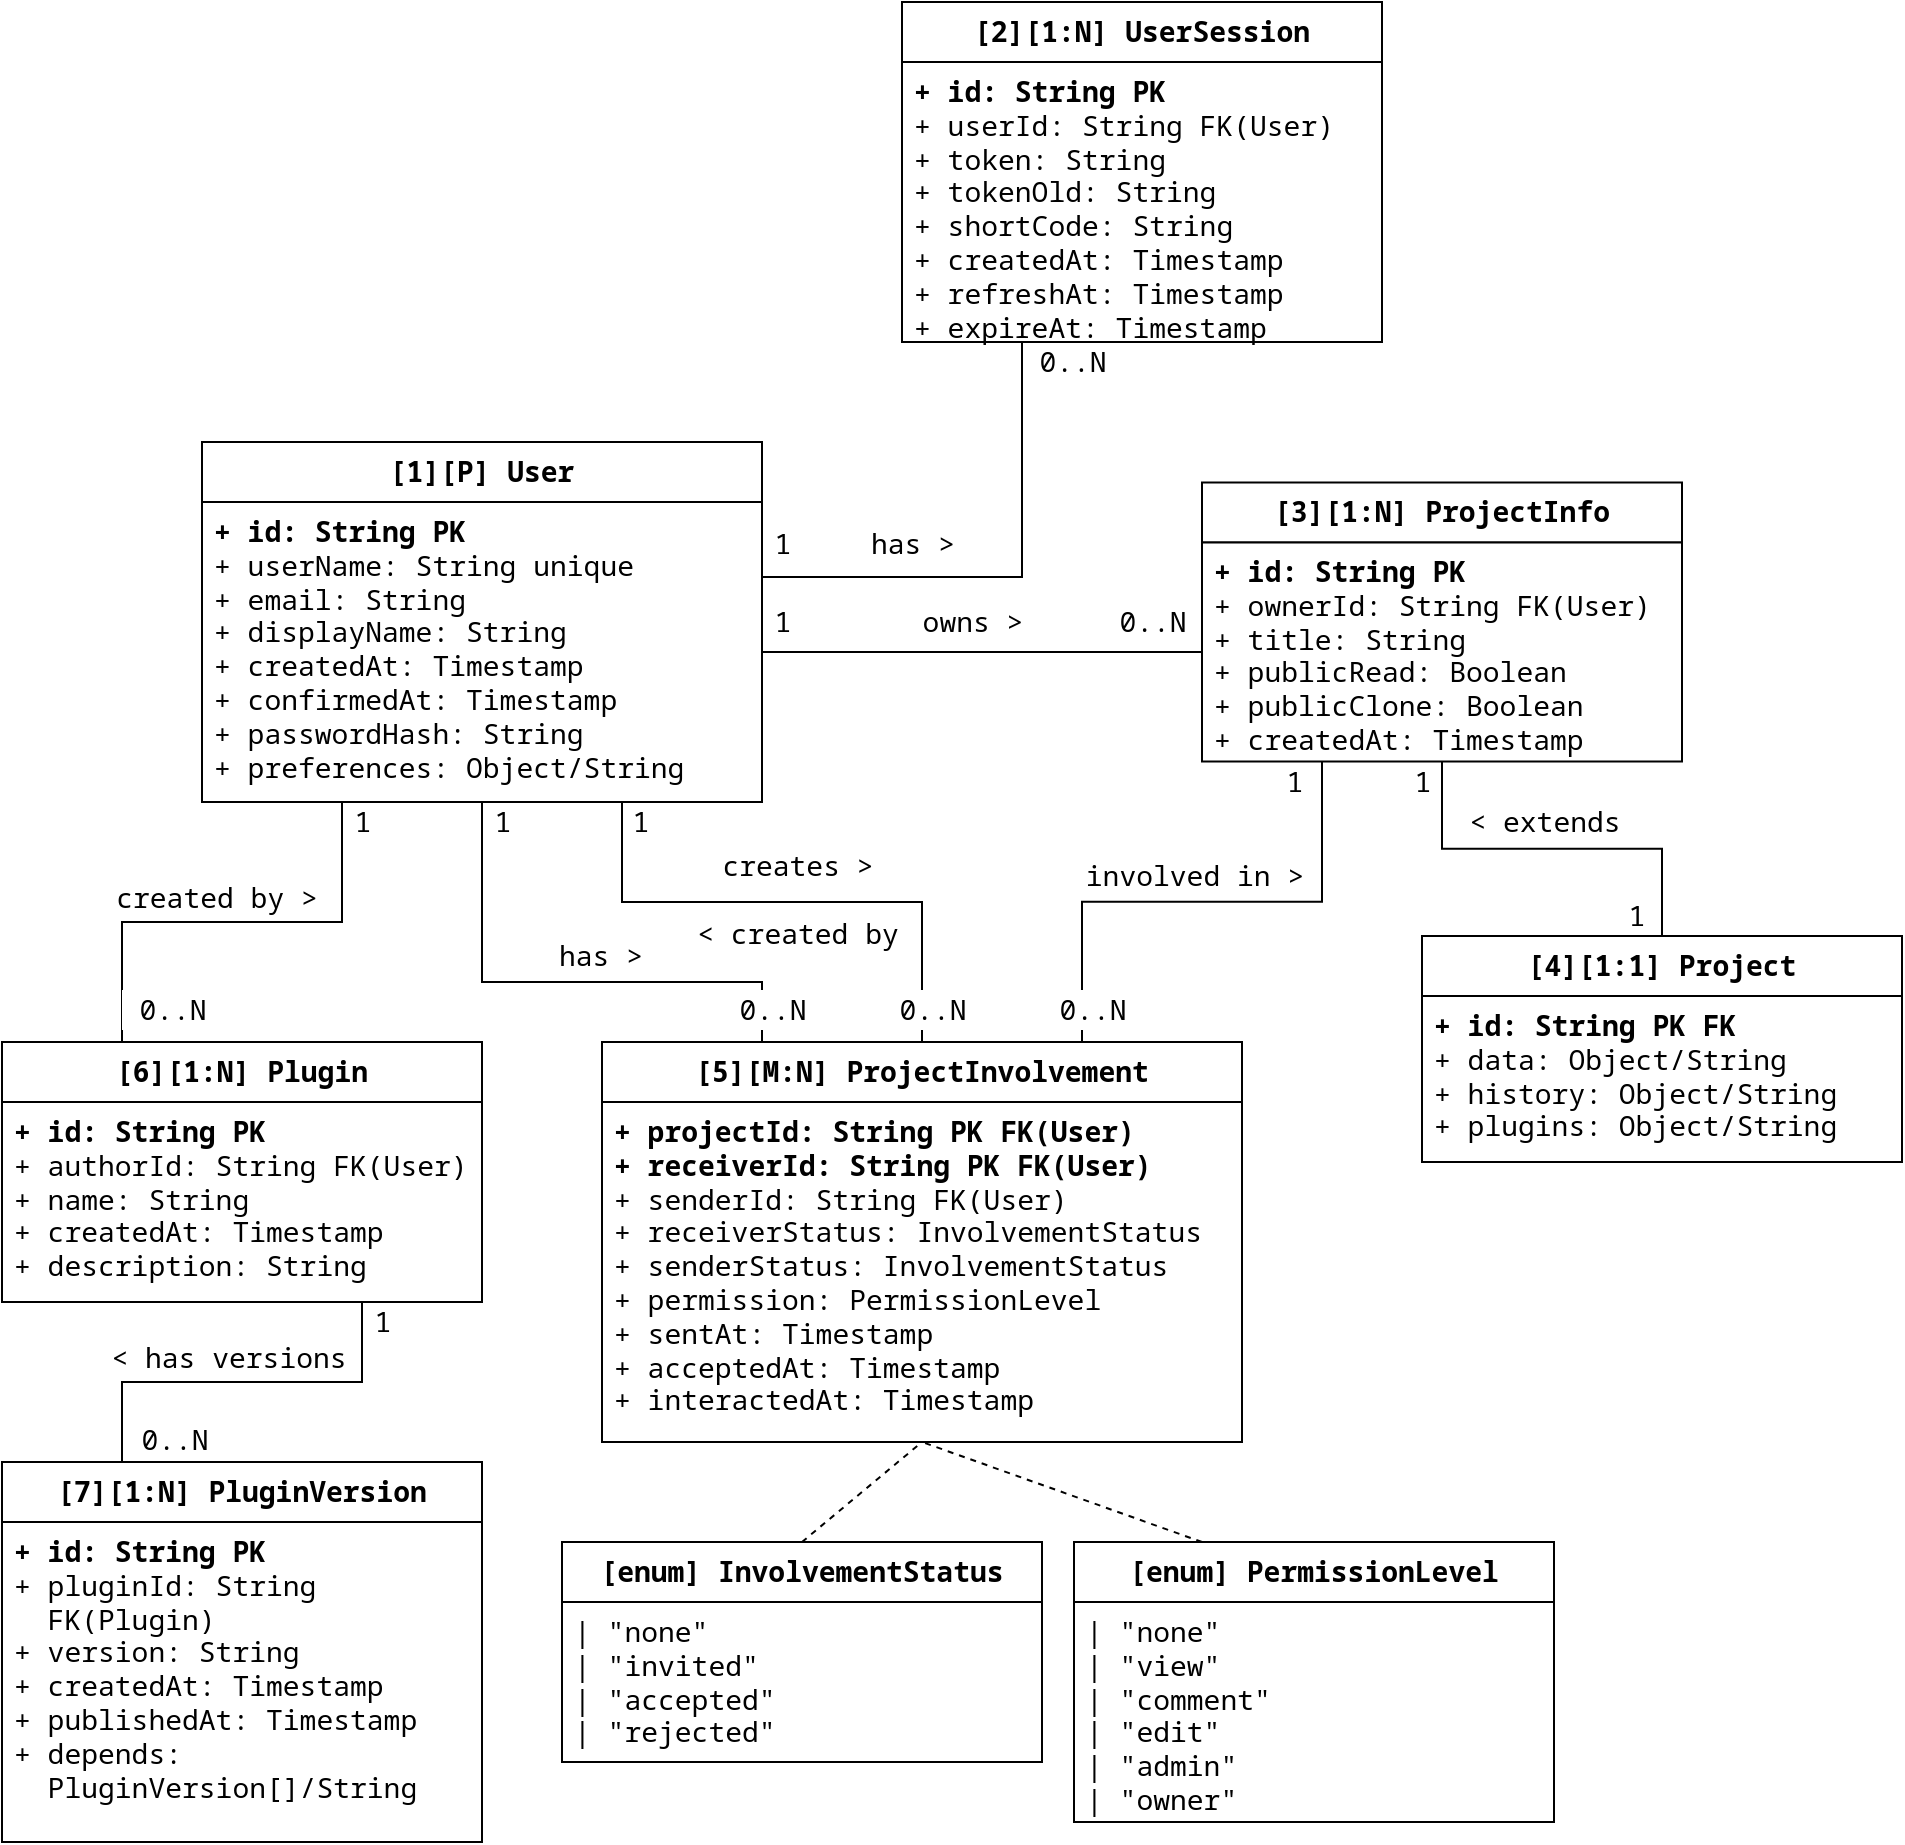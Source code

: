 <mxfile version="15.8.7" type="device" pages="2"><diagram id="aazWs-q3-QFjjEvFVBTk" name="Relational"><mxGraphModel dx="1372" dy="878" grid="1" gridSize="10" guides="1" tooltips="1" connect="1" arrows="1" fold="1" page="1" pageScale="1" pageWidth="827" pageHeight="1169" math="0" shadow="0"><root><mxCell id="0"/><mxCell id="1" parent="0"/><mxCell id="uzhZddh4J-rLnE0FCBhJ-1" value="[1][P] User" style="rounded=0;whiteSpace=wrap;html=1;fontFamily=Noto Sans Mono;fontSize=14;fontStyle=1" parent="1" vertex="1"><mxGeometry x="100" y="230" width="280" height="30" as="geometry"/></mxCell><mxCell id="uzhZddh4J-rLnE0FCBhJ-2" value="[3][1:N] ProjectInfo" style="rounded=0;whiteSpace=wrap;html=1;fontFamily=Noto Sans Mono;fontSize=14;fontStyle=1" parent="1" vertex="1"><mxGeometry x="600" y="250.25" width="240" height="30" as="geometry"/></mxCell><mxCell id="uzhZddh4J-rLnE0FCBhJ-3" style="edgeStyle=orthogonalEdgeStyle;rounded=0;orthogonalLoop=1;jettySize=auto;html=1;exitX=1;exitY=0.5;exitDx=0;exitDy=0;entryX=0;entryY=0.5;entryDx=0;entryDy=0;fontFamily=Noto Sans Mono;fontSize=14;endArrow=none;endFill=0;" parent="1" source="uzhZddh4J-rLnE0FCBhJ-4" target="uzhZddh4J-rLnE0FCBhJ-5" edge="1"><mxGeometry relative="1" as="geometry"/></mxCell><mxCell id="mS9MZoi_r8_iDYO3YV_b-3" style="edgeStyle=orthogonalEdgeStyle;rounded=0;orthogonalLoop=1;jettySize=auto;html=1;exitX=1;exitY=0.25;exitDx=0;exitDy=0;endArrow=none;endFill=0;entryX=0.25;entryY=1;entryDx=0;entryDy=0;" parent="1" source="uzhZddh4J-rLnE0FCBhJ-4" target="mS9MZoi_r8_iDYO3YV_b-2" edge="1"><mxGeometry relative="1" as="geometry"><mxPoint x="490" y="200" as="targetPoint"/></mxGeometry></mxCell><mxCell id="uzhZddh4J-rLnE0FCBhJ-4" value="&lt;div&gt;&lt;b&gt;+ id: String PK&lt;/b&gt;&lt;/div&gt;&lt;div&gt;+ userName: String unique&amp;nbsp;&lt;/div&gt;&lt;div&gt;+ email: String&lt;/div&gt;&lt;div&gt;+ displayName: String&lt;/div&gt;&lt;div&gt;+ createdAt: Timestamp&lt;/div&gt;&lt;div&gt;+ confirmedAt: Timestamp&lt;/div&gt;&lt;div&gt;+ passwordHash: String&lt;/div&gt;&lt;div&gt;+ preferences: Object/String&lt;/div&gt;" style="rounded=0;whiteSpace=wrap;html=1;fontFamily=Noto Sans Mono;fontSize=14;align=left;verticalAlign=top;spacingLeft=4;" parent="1" vertex="1"><mxGeometry x="100" y="260" width="280" height="150" as="geometry"/></mxCell><mxCell id="uzhZddh4J-rLnE0FCBhJ-5" value="&lt;div&gt;&lt;b&gt;+ id: String PK&lt;/b&gt;&lt;/div&gt;&lt;div&gt;+ ownerId: String FK(User)&lt;/div&gt;&lt;div&gt;+ title: String&lt;/div&gt;&lt;div&gt;+ publicRead: Boolean&lt;/div&gt;&lt;div&gt;+ publicClone: Boolean&lt;/div&gt;&lt;div&gt;+ createdAt: Timestamp&lt;/div&gt;" style="rounded=0;whiteSpace=wrap;html=1;fontFamily=Noto Sans Mono;fontSize=14;align=left;verticalAlign=top;spacingLeft=4;" parent="1" vertex="1"><mxGeometry x="600" y="280.25" width="240" height="109.5" as="geometry"/></mxCell><mxCell id="uzhZddh4J-rLnE0FCBhJ-6" value="&lt;div&gt;&lt;b&gt;+ projectId: String PK FK(User)&lt;/b&gt;&lt;/div&gt;&lt;div&gt;&lt;b&gt;+ receiverId: String PK FK(User)&lt;/b&gt;&lt;/div&gt;&lt;div&gt;+ senderId: String FK(User)&lt;/div&gt;&lt;div&gt;+ receiverStatus: InvolvementStatus&lt;/div&gt;&lt;div&gt;+ senderStatus: InvolvementStatus&lt;/div&gt;&lt;div&gt;+ permission: PermissionLevel&lt;/div&gt;&lt;div&gt;+ sentAt: Timestamp&lt;/div&gt;&lt;div&gt;+ acceptedAt: Timestamp&lt;/div&gt;&lt;div&gt;+ interactedAt: Timestamp&lt;/div&gt;" style="rounded=0;whiteSpace=wrap;html=1;fontFamily=Noto Sans Mono;fontSize=14;align=left;verticalAlign=top;spacingLeft=4;" parent="1" vertex="1"><mxGeometry x="300" y="560" width="320" height="170" as="geometry"/></mxCell><mxCell id="uzhZddh4J-rLnE0FCBhJ-7" style="edgeStyle=orthogonalEdgeStyle;rounded=0;orthogonalLoop=1;jettySize=auto;html=1;exitX=0.75;exitY=0;exitDx=0;exitDy=0;entryX=0.25;entryY=1;entryDx=0;entryDy=0;fontFamily=Noto Sans Mono;fontSize=14;endArrow=none;endFill=0;" parent="1" source="uzhZddh4J-rLnE0FCBhJ-10" target="uzhZddh4J-rLnE0FCBhJ-5" edge="1"><mxGeometry relative="1" as="geometry"/></mxCell><mxCell id="uzhZddh4J-rLnE0FCBhJ-8" style="edgeStyle=orthogonalEdgeStyle;rounded=0;orthogonalLoop=1;jettySize=auto;html=1;exitX=0.25;exitY=0;exitDx=0;exitDy=0;entryX=0.5;entryY=1;entryDx=0;entryDy=0;fontFamily=Noto Sans Mono;fontSize=14;endArrow=none;endFill=0;" parent="1" source="uzhZddh4J-rLnE0FCBhJ-10" target="uzhZddh4J-rLnE0FCBhJ-4" edge="1"><mxGeometry relative="1" as="geometry"><Array as="points"><mxPoint x="380" y="500"/><mxPoint x="240" y="500"/></Array></mxGeometry></mxCell><mxCell id="uzhZddh4J-rLnE0FCBhJ-9" style="edgeStyle=orthogonalEdgeStyle;rounded=0;orthogonalLoop=1;jettySize=auto;html=1;exitX=0.5;exitY=0;exitDx=0;exitDy=0;entryX=0.75;entryY=1;entryDx=0;entryDy=0;fontFamily=Noto Sans Mono;fontSize=14;endArrow=none;endFill=0;" parent="1" source="uzhZddh4J-rLnE0FCBhJ-10" target="uzhZddh4J-rLnE0FCBhJ-4" edge="1"><mxGeometry relative="1" as="geometry"><Array as="points"><mxPoint x="460" y="460"/><mxPoint x="310" y="460"/></Array></mxGeometry></mxCell><mxCell id="uzhZddh4J-rLnE0FCBhJ-10" value="[5][M:N] ProjectInvolvement" style="rounded=0;whiteSpace=wrap;html=1;fontFamily=Noto Sans Mono;fontSize=14;fontStyle=1" parent="1" vertex="1"><mxGeometry x="300" y="530" width="320" height="30" as="geometry"/></mxCell><mxCell id="uzhZddh4J-rLnE0FCBhJ-11" value="creates &amp;gt;&lt;br&gt;&lt;br&gt;&amp;lt; created by" style="text;html=1;strokeColor=none;fillColor=none;align=center;verticalAlign=middle;whiteSpace=wrap;rounded=0;fontFamily=Noto Sans Mono;fontSize=14;" parent="1" vertex="1"><mxGeometry x="340" y="449" width="116" height="20" as="geometry"/></mxCell><mxCell id="uzhZddh4J-rLnE0FCBhJ-12" value="0..N" style="text;html=1;align=center;verticalAlign=middle;resizable=0;points=[];autosize=1;strokeColor=none;fillColor=default;fontSize=14;fontFamily=Noto Sans Mono;" parent="1" vertex="1"><mxGeometry x="440" y="504" width="50" height="20" as="geometry"/></mxCell><mxCell id="uzhZddh4J-rLnE0FCBhJ-13" value="1" style="text;html=1;align=center;verticalAlign=middle;resizable=0;points=[];autosize=1;strokeColor=none;fillColor=none;fontSize=14;fontFamily=Noto Sans Mono;" parent="1" vertex="1"><mxGeometry x="309" y="410" width="20" height="20" as="geometry"/></mxCell><mxCell id="uzhZddh4J-rLnE0FCBhJ-14" value="owns &amp;gt;" style="text;html=1;align=center;verticalAlign=middle;resizable=0;points=[];autosize=1;strokeColor=none;fillColor=none;fontSize=14;fontFamily=Noto Sans Mono;" parent="1" vertex="1"><mxGeometry x="450" y="310" width="70" height="20" as="geometry"/></mxCell><mxCell id="uzhZddh4J-rLnE0FCBhJ-15" value="0..N" style="text;html=1;align=center;verticalAlign=middle;resizable=0;points=[];autosize=1;strokeColor=none;fillColor=none;fontSize=14;fontFamily=Noto Sans Mono;" parent="1" vertex="1"><mxGeometry x="550" y="310" width="50" height="20" as="geometry"/></mxCell><mxCell id="uzhZddh4J-rLnE0FCBhJ-16" value="1" style="text;html=1;align=center;verticalAlign=middle;resizable=0;points=[];autosize=1;strokeColor=none;fillColor=none;fontSize=14;fontFamily=Noto Sans Mono;" parent="1" vertex="1"><mxGeometry x="380" y="310" width="20" height="20" as="geometry"/></mxCell><mxCell id="uzhZddh4J-rLnE0FCBhJ-17" value="1" style="text;html=1;align=center;verticalAlign=middle;resizable=0;points=[];autosize=1;strokeColor=none;fillColor=none;fontSize=14;fontFamily=Noto Sans Mono;" parent="1" vertex="1"><mxGeometry x="240" y="410" width="20" height="20" as="geometry"/></mxCell><mxCell id="uzhZddh4J-rLnE0FCBhJ-18" value="has &amp;gt;" style="text;html=1;align=center;verticalAlign=middle;resizable=0;points=[];autosize=1;strokeColor=none;fillColor=none;fontSize=14;fontFamily=Noto Sans Mono;" parent="1" vertex="1"><mxGeometry x="269" y="477" width="60" height="20" as="geometry"/></mxCell><mxCell id="uzhZddh4J-rLnE0FCBhJ-19" value="involved in &amp;gt;" style="text;html=1;align=center;verticalAlign=middle;resizable=0;points=[];autosize=1;strokeColor=none;fillColor=none;fontSize=14;fontFamily=Noto Sans Mono;" parent="1" vertex="1"><mxGeometry x="536" y="437" width="120" height="20" as="geometry"/></mxCell><mxCell id="uzhZddh4J-rLnE0FCBhJ-20" value="1" style="text;html=1;align=center;verticalAlign=middle;resizable=0;points=[];autosize=1;strokeColor=none;fillColor=none;fontSize=14;fontFamily=Noto Sans Mono;" parent="1" vertex="1"><mxGeometry x="636" y="389.75" width="20" height="20" as="geometry"/></mxCell><mxCell id="uzhZddh4J-rLnE0FCBhJ-21" value="0..N" style="text;html=1;align=center;verticalAlign=middle;resizable=0;points=[];autosize=1;strokeColor=none;fillColor=default;fontSize=14;fontFamily=Noto Sans Mono;" parent="1" vertex="1"><mxGeometry x="520" y="504" width="50" height="20" as="geometry"/></mxCell><mxCell id="uzhZddh4J-rLnE0FCBhJ-22" value="0..N" style="text;html=1;align=center;verticalAlign=middle;resizable=0;points=[];autosize=1;strokeColor=none;fillColor=default;fontSize=14;fontFamily=Noto Sans Mono;" parent="1" vertex="1"><mxGeometry x="360" y="504" width="50" height="20" as="geometry"/></mxCell><mxCell id="uzhZddh4J-rLnE0FCBhJ-23" value="[enum] PermissionLevel" style="rounded=0;whiteSpace=wrap;html=1;fontFamily=Noto Sans Mono;fontSize=14;fontStyle=1" parent="1" vertex="1"><mxGeometry x="536" y="780" width="240" height="30" as="geometry"/></mxCell><mxCell id="uzhZddh4J-rLnE0FCBhJ-24" value="&lt;div&gt;| &quot;none&quot;&lt;/div&gt;&lt;div&gt;| &quot;view&quot;&lt;/div&gt;&lt;div&gt;| &quot;comment&quot;&lt;/div&gt;&lt;div&gt;| &quot;edit&quot;&lt;/div&gt;&lt;div&gt;| &quot;admin&quot;&lt;/div&gt;&lt;div&gt;| &quot;owner&quot;&lt;/div&gt;" style="rounded=0;whiteSpace=wrap;html=1;fontFamily=Noto Sans Mono;fontSize=14;align=left;verticalAlign=top;spacingLeft=4;" parent="1" vertex="1"><mxGeometry x="536" y="810" width="240" height="110" as="geometry"/></mxCell><mxCell id="uzhZddh4J-rLnE0FCBhJ-25" value="[enum] InvolvementStatus" style="rounded=0;whiteSpace=wrap;html=1;fontFamily=Noto Sans Mono;fontSize=14;fontStyle=1" parent="1" vertex="1"><mxGeometry x="280" y="780" width="240" height="30" as="geometry"/></mxCell><mxCell id="uzhZddh4J-rLnE0FCBhJ-26" value="&lt;div&gt;| &quot;none&quot;&lt;/div&gt;&lt;div&gt;| &quot;invited&quot;&lt;/div&gt;&lt;div&gt;| &quot;accepted&quot;&lt;/div&gt;&lt;div&gt;| &quot;rejected&quot;&lt;/div&gt;" style="rounded=0;whiteSpace=wrap;html=1;fontFamily=Noto Sans Mono;fontSize=14;align=left;verticalAlign=top;spacingLeft=4;" parent="1" vertex="1"><mxGeometry x="280" y="810" width="240" height="80" as="geometry"/></mxCell><mxCell id="mS9MZoi_r8_iDYO3YV_b-1" value="[2][1:N] UserSession" style="rounded=0;whiteSpace=wrap;html=1;fontFamily=Noto Sans Mono;fontSize=14;fontStyle=1" parent="1" vertex="1"><mxGeometry x="450" y="10" width="240" height="30" as="geometry"/></mxCell><mxCell id="mS9MZoi_r8_iDYO3YV_b-2" value="&lt;div&gt;&lt;b&gt;+ id: String PK&lt;/b&gt;&lt;/div&gt;&lt;div&gt;+ userId: String FK(User)&lt;/div&gt;&lt;div&gt;+ token: String&lt;/div&gt;&lt;div&gt;+ tokenOld: String&lt;/div&gt;&lt;div&gt;+ shortCode: String&lt;/div&gt;&lt;div&gt;+ createdAt: Timestamp&lt;/div&gt;&lt;div&gt;+ refreshAt: Timestamp&lt;/div&gt;&lt;div&gt;+ expireAt: Timestamp&lt;/div&gt;" style="rounded=0;whiteSpace=wrap;html=1;fontFamily=Noto Sans Mono;fontSize=14;align=left;verticalAlign=top;spacingLeft=4;" parent="1" vertex="1"><mxGeometry x="450" y="40" width="240" height="140" as="geometry"/></mxCell><mxCell id="mS9MZoi_r8_iDYO3YV_b-4" value="0..N" style="text;html=1;align=center;verticalAlign=middle;resizable=0;points=[];autosize=1;strokeColor=none;fillColor=none;fontFamily=Noto Sans Mono;fontSize=14;" parent="1" vertex="1"><mxGeometry x="510" y="180" width="50" height="20" as="geometry"/></mxCell><mxCell id="mS9MZoi_r8_iDYO3YV_b-5" value="1" style="text;html=1;align=center;verticalAlign=middle;resizable=0;points=[];autosize=1;strokeColor=none;fillColor=none;fontSize=14;fontFamily=Noto Sans Mono;" parent="1" vertex="1"><mxGeometry x="380" y="271" width="20" height="20" as="geometry"/></mxCell><mxCell id="mS9MZoi_r8_iDYO3YV_b-6" value="has &amp;gt;" style="text;html=1;align=center;verticalAlign=middle;resizable=0;points=[];autosize=1;strokeColor=none;fillColor=none;fontSize=14;fontFamily=Noto Sans Mono;" parent="1" vertex="1"><mxGeometry x="425" y="271" width="60" height="20" as="geometry"/></mxCell><mxCell id="yi6oMA2vE_m96KLbSmAO-1" value="" style="endArrow=none;dashed=1;html=1;rounded=0;entryX=0.5;entryY=1;entryDx=0;entryDy=0;exitX=0.5;exitY=0;exitDx=0;exitDy=0;" parent="1" source="uzhZddh4J-rLnE0FCBhJ-25" target="uzhZddh4J-rLnE0FCBhJ-6" edge="1"><mxGeometry width="50" height="50" relative="1" as="geometry"><mxPoint x="260" y="780" as="sourcePoint"/><mxPoint x="310" y="730" as="targetPoint"/></mxGeometry></mxCell><mxCell id="yi6oMA2vE_m96KLbSmAO-2" value="" style="endArrow=none;dashed=1;html=1;rounded=0;entryX=0.5;entryY=1;entryDx=0;entryDy=0;" parent="1" target="uzhZddh4J-rLnE0FCBhJ-6" edge="1"><mxGeometry width="50" height="50" relative="1" as="geometry"><mxPoint x="600" y="780" as="sourcePoint"/><mxPoint x="650" y="730" as="targetPoint"/></mxGeometry></mxCell><mxCell id="yi6oMA2vE_m96KLbSmAO-3" value="&lt;div&gt;&lt;b&gt;+ id: String PK FK&lt;/b&gt;&lt;/div&gt;&lt;div&gt;+ data: Object/String&lt;br&gt;+ history: Object/String&lt;/div&gt;&lt;div&gt;+ plugins: Object/String&lt;/div&gt;" style="rounded=0;whiteSpace=wrap;html=1;fontFamily=Noto Sans Mono;fontSize=14;align=left;verticalAlign=top;spacingLeft=4;" parent="1" vertex="1"><mxGeometry x="710" y="507" width="240" height="83" as="geometry"/></mxCell><mxCell id="yi6oMA2vE_m96KLbSmAO-4" value="[4][1:1] Project" style="rounded=0;whiteSpace=wrap;html=1;fontFamily=Noto Sans Mono;fontSize=14;fontStyle=1" parent="1" vertex="1"><mxGeometry x="710" y="477" width="240" height="30" as="geometry"/></mxCell><mxCell id="yi6oMA2vE_m96KLbSmAO-5" value="" style="endArrow=none;html=1;rounded=0;entryX=0.5;entryY=1;entryDx=0;entryDy=0;exitX=0.5;exitY=0;exitDx=0;exitDy=0;edgeStyle=orthogonalEdgeStyle;" parent="1" source="yi6oMA2vE_m96KLbSmAO-4" target="uzhZddh4J-rLnE0FCBhJ-5" edge="1"><mxGeometry width="50" height="50" relative="1" as="geometry"><mxPoint x="700" y="460" as="sourcePoint"/><mxPoint x="750" y="410" as="targetPoint"/></mxGeometry></mxCell><mxCell id="yi6oMA2vE_m96KLbSmAO-7" value="&amp;lt; extends" style="text;html=1;align=center;verticalAlign=middle;resizable=0;points=[];autosize=1;strokeColor=none;fillColor=none;fontSize=14;fontFamily=Noto Sans Mono;" parent="1" vertex="1"><mxGeometry x="726" y="410" width="90" height="20" as="geometry"/></mxCell><mxCell id="yi6oMA2vE_m96KLbSmAO-8" value="1" style="text;html=1;align=center;verticalAlign=middle;resizable=0;points=[];autosize=1;strokeColor=none;fillColor=none;fontSize=14;fontFamily=Noto Sans Mono;" parent="1" vertex="1"><mxGeometry x="700" y="390" width="20" height="20" as="geometry"/></mxCell><mxCell id="yi6oMA2vE_m96KLbSmAO-9" value="1" style="text;html=1;align=center;verticalAlign=middle;resizable=0;points=[];autosize=1;strokeColor=none;fillColor=none;fontSize=14;fontFamily=Noto Sans Mono;" parent="1" vertex="1"><mxGeometry x="807" y="457" width="20" height="20" as="geometry"/></mxCell><mxCell id="Ycfv1r75uKOxI7F58SFs-1" value="[6][1:N] Plugin" style="rounded=0;whiteSpace=wrap;html=1;fontFamily=Noto Sans Mono;fontSize=14;fontStyle=1" parent="1" vertex="1"><mxGeometry y="530" width="240" height="30" as="geometry"/></mxCell><mxCell id="Ycfv1r75uKOxI7F58SFs-2" value="&lt;div&gt;&lt;b&gt;+ id: String PK&lt;/b&gt;&lt;/div&gt;&lt;div&gt;+ authorId: String FK(User)&lt;/div&gt;&lt;div&gt;+ name: String&amp;nbsp;&lt;/div&gt;&lt;div&gt;+ createdAt: Timestamp&lt;/div&gt;&lt;div&gt;+ description: String&lt;/div&gt;&lt;div&gt;&lt;br&gt;&lt;/div&gt;" style="rounded=0;whiteSpace=wrap;html=1;fontFamily=Noto Sans Mono;fontSize=14;align=left;verticalAlign=top;spacingLeft=4;" parent="1" vertex="1"><mxGeometry y="560" width="240" height="100" as="geometry"/></mxCell><mxCell id="Ycfv1r75uKOxI7F58SFs-3" style="edgeStyle=orthogonalEdgeStyle;rounded=0;orthogonalLoop=1;jettySize=auto;html=1;exitX=0.25;exitY=0;exitDx=0;exitDy=0;entryX=0.25;entryY=1;entryDx=0;entryDy=0;fontFamily=Noto Sans Mono;fontSize=14;endArrow=none;endFill=0;" parent="1" source="Ycfv1r75uKOxI7F58SFs-1" target="uzhZddh4J-rLnE0FCBhJ-4" edge="1"><mxGeometry relative="1" as="geometry"><mxPoint x="-30" y="461.5" as="sourcePoint"/><mxPoint x="190" y="461.5" as="targetPoint"/></mxGeometry></mxCell><mxCell id="Ycfv1r75uKOxI7F58SFs-4" value="created by &amp;gt;" style="text;html=1;align=center;verticalAlign=middle;resizable=0;points=[];autosize=1;strokeColor=none;fillColor=none;fontSize=14;fontFamily=Noto Sans Mono;" parent="1" vertex="1"><mxGeometry x="47" y="448" width="120" height="20" as="geometry"/></mxCell><mxCell id="Ycfv1r75uKOxI7F58SFs-5" value="1" style="text;html=1;align=center;verticalAlign=middle;resizable=0;points=[];autosize=1;strokeColor=none;fillColor=none;fontSize=14;fontFamily=Noto Sans Mono;" parent="1" vertex="1"><mxGeometry x="170" y="410" width="20" height="20" as="geometry"/></mxCell><mxCell id="Ycfv1r75uKOxI7F58SFs-6" value="0..N" style="text;html=1;align=center;verticalAlign=middle;resizable=0;points=[];autosize=1;strokeColor=none;fillColor=default;fontSize=14;fontFamily=Noto Sans Mono;" parent="1" vertex="1"><mxGeometry x="60" y="504" width="50" height="20" as="geometry"/></mxCell><mxCell id="ut03fqnyVnezjHarNQHd-1" value="&lt;div&gt;&lt;div&gt;&lt;b&gt;+ id: String PK&lt;/b&gt;&lt;/div&gt;&lt;div&gt;+ pluginId: String&lt;/div&gt;&lt;div&gt;&amp;nbsp; FK(Plugin)&lt;/div&gt;&lt;div&gt;+ version: String&lt;/div&gt;&lt;div&gt;+ createdAt: Timestamp&lt;/div&gt;&lt;div&gt;+ publishedAt: Timestamp&lt;/div&gt;&lt;div&gt;+ depends:&lt;/div&gt;&lt;div&gt;&amp;nbsp; PluginVersion[]/String&lt;/div&gt;&lt;/div&gt;" style="rounded=0;whiteSpace=wrap;html=1;fontFamily=Noto Sans Mono;fontSize=14;align=left;verticalAlign=top;spacingLeft=4;" parent="1" vertex="1"><mxGeometry y="770" width="240" height="160" as="geometry"/></mxCell><mxCell id="ut03fqnyVnezjHarNQHd-2" value="[7][1:N] PluginVersion" style="rounded=0;whiteSpace=wrap;html=1;fontFamily=Noto Sans Mono;fontSize=14;fontStyle=1" parent="1" vertex="1"><mxGeometry y="740" width="240" height="30" as="geometry"/></mxCell><mxCell id="ut03fqnyVnezjHarNQHd-3" style="edgeStyle=orthogonalEdgeStyle;rounded=0;orthogonalLoop=1;jettySize=auto;html=1;exitX=0.25;exitY=0;exitDx=0;exitDy=0;entryX=0.75;entryY=1;entryDx=0;entryDy=0;fontFamily=Noto Sans Mono;fontSize=14;endArrow=none;endFill=0;" parent="1" source="ut03fqnyVnezjHarNQHd-2" target="Ycfv1r75uKOxI7F58SFs-2" edge="1"><mxGeometry relative="1" as="geometry"><mxPoint x="70" y="540" as="sourcePoint"/><mxPoint x="180" y="420" as="targetPoint"/></mxGeometry></mxCell><mxCell id="ut03fqnyVnezjHarNQHd-4" value="0..N" style="text;html=1;align=center;verticalAlign=middle;resizable=0;points=[];autosize=1;strokeColor=none;fillColor=default;fontSize=14;fontFamily=Noto Sans Mono;" parent="1" vertex="1"><mxGeometry x="61" y="719" width="50" height="20" as="geometry"/></mxCell><mxCell id="ut03fqnyVnezjHarNQHd-5" value="1" style="text;html=1;align=center;verticalAlign=middle;resizable=0;points=[];autosize=1;strokeColor=none;fillColor=none;fontSize=14;fontFamily=Noto Sans Mono;" parent="1" vertex="1"><mxGeometry x="180" y="660" width="20" height="20" as="geometry"/></mxCell><mxCell id="ut03fqnyVnezjHarNQHd-6" value="&amp;lt; has versions" style="text;html=1;align=center;verticalAlign=middle;resizable=0;points=[];autosize=1;strokeColor=none;fillColor=none;fontSize=14;fontFamily=Noto Sans Mono;" parent="1" vertex="1"><mxGeometry x="48" y="678" width="130" height="20" as="geometry"/></mxCell></root></mxGraphModel></diagram><diagram id="fJml1fPrkx18sXsLi2Si" name="Project"><mxGraphModel dx="1673" dy="1105" grid="0" gridSize="10" guides="1" tooltips="1" connect="1" arrows="1" fold="1" page="0" pageScale="1" pageWidth="827" pageHeight="1169" math="0" shadow="0"><root><mxCell id="H1YuC_bjR6nasNZ7pjU7-0"/><mxCell id="H1YuC_bjR6nasNZ7pjU7-1" parent="H1YuC_bjR6nasNZ7pjU7-0"/><mxCell id="BM_6HfFyIJLHKiC2bDtZ-0" value="[21] ProjectHistory" style="rounded=0;whiteSpace=wrap;html=1;fontFamily=Noto Sans Mono;fontSize=14;fontStyle=1" parent="H1YuC_bjR6nasNZ7pjU7-1" vertex="1"><mxGeometry x="380" y="570" width="240" height="30" as="geometry"/></mxCell><mxCell id="BM_6HfFyIJLHKiC2bDtZ-1" value="&lt;div&gt;+ head: String&lt;/div&gt;&lt;div&gt;+ commits: Array&lt;/div&gt;&lt;div&gt;&amp;nbsp; + [value]: ProjectCommit&lt;/div&gt;&lt;div&gt;+ events: Array&lt;br&gt;&amp;nbsp; + [value]: ProjectEvent&lt;/div&gt;" style="rounded=0;whiteSpace=wrap;html=1;fontFamily=Noto Sans Mono;fontSize=14;align=left;verticalAlign=top;spacingLeft=4;" parent="H1YuC_bjR6nasNZ7pjU7-1" vertex="1"><mxGeometry x="380" y="600" width="240" height="100" as="geometry"/></mxCell><mxCell id="BM_6HfFyIJLHKiC2bDtZ-3" value="" style="endArrow=none;dashed=1;html=1;rounded=0;exitX=0.5;exitY=1;exitDx=0;exitDy=0;" parent="H1YuC_bjR6nasNZ7pjU7-1" edge="1"><mxGeometry width="50" height="50" relative="1" as="geometry"><mxPoint x="220" y="560" as="sourcePoint"/><mxPoint x="220" y="630" as="targetPoint"/></mxGeometry></mxCell><mxCell id="ub6JspzF-pxFZb9gPBth-1" value="[22] ProjectCommit" style="rounded=0;whiteSpace=wrap;html=1;fontFamily=Noto Sans Mono;fontSize=14;fontStyle=1" parent="H1YuC_bjR6nasNZ7pjU7-1" vertex="1"><mxGeometry x="390" y="360" width="240" height="30" as="geometry"/></mxCell><mxCell id="ub6JspzF-pxFZb9gPBth-2" value="&lt;div&gt;+ id: String&lt;/div&gt;&lt;div&gt;+ parentId: String&lt;/div&gt;&lt;div&gt;+ authorId: Number&lt;/div&gt;&lt;div&gt;+ authorName: String&lt;/div&gt;&lt;div&gt;+ createdAt: Timestamp&lt;/div&gt;&lt;div&gt;+ before: Object&lt;/div&gt;&lt;div&gt;+ after: Object&lt;/div&gt;" style="rounded=0;whiteSpace=wrap;html=1;fontFamily=Noto Sans Mono;fontSize=14;align=left;verticalAlign=top;spacingLeft=4;" parent="H1YuC_bjR6nasNZ7pjU7-1" vertex="1"><mxGeometry x="390" y="390" width="240" height="130" as="geometry"/></mxCell><mxCell id="ub6JspzF-pxFZb9gPBth-3" value="[23] ProjectEvent" style="rounded=0;whiteSpace=wrap;html=1;fontFamily=Noto Sans Mono;fontSize=14;fontStyle=1" parent="H1YuC_bjR6nasNZ7pjU7-1" vertex="1"><mxGeometry x="710" y="370" width="240" height="30" as="geometry"/></mxCell><mxCell id="ub6JspzF-pxFZb9gPBth-4" value="&lt;div&gt;+ id: String&lt;/div&gt;&lt;div&gt;+ type: String&lt;/div&gt;&lt;div&gt;+ description: Number&lt;/div&gt;&lt;div&gt;+ createdAt: Timestamp&lt;/div&gt;&lt;div&gt;+ data: Object&lt;/div&gt;" style="rounded=0;whiteSpace=wrap;html=1;fontFamily=Noto Sans Mono;fontSize=14;align=left;verticalAlign=top;spacingLeft=4;" parent="H1YuC_bjR6nasNZ7pjU7-1" vertex="1"><mxGeometry x="710" y="400" width="240" height="100" as="geometry"/></mxCell><mxCell id="ub6JspzF-pxFZb9gPBth-5" value="&lt;font face=&quot;Noto Sans Mono&quot;&gt;&lt;span style=&quot;font-size: 14px&quot;&gt;0..N&lt;/span&gt;&lt;/font&gt;" style="text;html=1;align=center;verticalAlign=middle;resizable=0;points=[];autosize=1;strokeColor=none;fillColor=none;" parent="H1YuC_bjR6nasNZ7pjU7-1" vertex="1"><mxGeometry x="224" y="560" width="50" height="20" as="geometry"/></mxCell><mxCell id="ub6JspzF-pxFZb9gPBth-6" value="&lt;font face=&quot;Noto Sans Mono&quot; style=&quot;font-size: 14px&quot;&gt;1&lt;/font&gt;" style="text;html=1;align=center;verticalAlign=middle;resizable=0;points=[];autosize=1;strokeColor=none;fillColor=none;" parent="H1YuC_bjR6nasNZ7pjU7-1" vertex="1"><mxGeometry x="224" y="607" width="20" height="20" as="geometry"/></mxCell><mxCell id="ub6JspzF-pxFZb9gPBth-12" value="[24] ProjectData" style="rounded=0;whiteSpace=wrap;html=1;fontFamily=Noto Sans Mono;fontSize=14;fontStyle=1" parent="H1YuC_bjR6nasNZ7pjU7-1" vertex="1"><mxGeometry x="90" y="800" width="320" height="30" as="geometry"/></mxCell><mxCell id="ub6JspzF-pxFZb9gPBth-13" value="&lt;div&gt;+ title: String&lt;/div&gt;&lt;div&gt;+ description: String&lt;/div&gt;&lt;div&gt;+ createdAt: Timestamp&lt;/div&gt;&lt;div&gt;&lt;br&gt;&lt;/div&gt;&lt;div&gt;+ taskStatuses: Object&lt;/div&gt;&lt;div&gt;&amp;nbsp; + [key]: String # status name&lt;/div&gt;&lt;div&gt;&amp;nbsp; + [value]: String # fundamental&lt;/div&gt;&lt;div&gt;&lt;br&gt;&lt;/div&gt;&lt;div&gt;+ taskFields: Object&lt;/div&gt;&lt;div&gt;&amp;nbsp; + [key]: String # task object type&lt;/div&gt;&lt;div&gt;&lt;span&gt;&amp;nbsp; + [value]: FieldSet&lt;/span&gt;&lt;/div&gt;&lt;div&gt;&lt;span&gt;&lt;br&gt;&lt;/span&gt;&lt;/div&gt;&lt;div&gt;+ taskObjects: Object&lt;/div&gt;&lt;div&gt;&amp;nbsp; + [key]: String&lt;/div&gt;&lt;div&gt;&amp;nbsp; + [value]: TaskObject&lt;/div&gt;&lt;div&gt;&lt;br&gt;&lt;/div&gt;&lt;div&gt;&lt;div&gt;+ activities: Object&lt;/div&gt;&lt;div&gt;&amp;nbsp; + [key]: String # user id&lt;/div&gt;&lt;div&gt;&amp;nbsp; + [value]: Object&lt;/div&gt;&lt;div&gt;&amp;nbsp; &amp;nbsp; + [key]: String&lt;/div&gt;&lt;div&gt;&amp;nbsp; &amp;nbsp; + [value]: Activity&lt;/div&gt;&lt;/div&gt;&lt;div&gt;&lt;br&gt;&lt;/div&gt;&lt;div&gt;+ comments: Object&lt;/div&gt;&lt;div&gt;&amp;nbsp; + [key]: String # task id&lt;/div&gt;&lt;div&gt;&amp;nbsp; + [value]: Object&lt;/div&gt;&lt;div&gt;&amp;nbsp; &amp;nbsp; + [key]: String&lt;/div&gt;&lt;div&gt;&amp;nbsp; &amp;nbsp; + [value]: Comment&lt;/div&gt;&lt;div&gt;&lt;br&gt;&lt;/div&gt;&lt;div&gt;+ users: Object&lt;/div&gt;&lt;div&gt;&amp;nbsp; + [key]: String&lt;/div&gt;&lt;div&gt;&amp;nbsp; + [value]: User&lt;/div&gt;&lt;div&gt;&lt;br&gt;&lt;/div&gt;" style="rounded=0;whiteSpace=wrap;html=1;fontFamily=Noto Sans Mono;fontSize=14;align=left;verticalAlign=top;spacingLeft=4;" parent="H1YuC_bjR6nasNZ7pjU7-1" vertex="1"><mxGeometry x="90" y="830" width="320" height="515" as="geometry"/></mxCell><mxCell id="EkvYYH5ooTGfllcUU6gA-0" value="[25] FieldSet" style="rounded=0;whiteSpace=wrap;html=1;fontFamily=Noto Sans Mono;fontSize=14;fontStyle=1" parent="H1YuC_bjR6nasNZ7pjU7-1" vertex="1"><mxGeometry x="510" y="1100" width="240" height="30" as="geometry"/></mxCell><mxCell id="EkvYYH5ooTGfllcUU6gA-1" value="&lt;div style=&quot;font-size: 14px;&quot;&gt;+ primary: Object&lt;/div&gt;&lt;div style=&quot;font-size: 14px;&quot;&gt;&amp;nbsp; + [key]: String&lt;/div&gt;&lt;div style=&quot;font-size: 14px;&quot;&gt;&amp;nbsp; + [value]: Field&lt;/div&gt;&lt;div style=&quot;font-size: 14px;&quot;&gt;+ secondary: Object&lt;/div&gt;&lt;div style=&quot;font-size: 14px;&quot;&gt;&amp;nbsp; + [key]: String&lt;/div&gt;&lt;div style=&quot;font-size: 14px;&quot;&gt;&amp;nbsp; + [value]: Field&lt;/div&gt;" style="rounded=0;whiteSpace=wrap;html=1;fontFamily=Noto Sans Mono;fontSize=14;align=left;verticalAlign=top;spacingLeft=4;" parent="H1YuC_bjR6nasNZ7pjU7-1" vertex="1"><mxGeometry x="510" y="1130" width="240" height="110" as="geometry"/></mxCell><mxCell id="EkvYYH5ooTGfllcUU6gA-2" value="[26] Field" style="rounded=0;whiteSpace=wrap;html=1;fontFamily=Noto Sans Mono;fontSize=14;fontStyle=1" parent="H1YuC_bjR6nasNZ7pjU7-1" vertex="1"><mxGeometry x="820" y="1353" width="240" height="30" as="geometry"/></mxCell><mxCell id="EkvYYH5ooTGfllcUU6gA-3" value="&lt;div style=&quot;font-size: 14px&quot;&gt;+ name: String&lt;/div&gt;&lt;div style=&quot;font-size: 14px&quot;&gt;+ type: String&lt;/div&gt;&lt;div style=&quot;font-size: 14px&quot;&gt;+ editable: Boolean&lt;/div&gt;&lt;div style=&quot;font-size: 14px&quot;&gt;+ min: Number&lt;/div&gt;&lt;div style=&quot;font-size: 14px&quot;&gt;+ max: Number&lt;/div&gt;&lt;div style=&quot;font-size: 14px&quot;&gt;+ pattern: String&lt;/div&gt;&lt;div style=&quot;font-size: 14px&quot;&gt;+ values: String[]&lt;/div&gt;&lt;div style=&quot;font-size: 14px&quot;&gt;+ default: String&lt;/div&gt;&lt;div style=&quot;font-size: 14px&quot;&gt;+ dataSource: String&lt;/div&gt;" style="rounded=0;whiteSpace=wrap;html=1;fontFamily=Noto Sans Mono;fontSize=14;align=left;verticalAlign=top;spacingLeft=4;" parent="H1YuC_bjR6nasNZ7pjU7-1" vertex="1"><mxGeometry x="820" y="1383" width="240" height="157" as="geometry"/></mxCell><mxCell id="EkvYYH5ooTGfllcUU6gA-4" value="" style="endArrow=diamondThin;endFill=1;endSize=20;html=1;rounded=0;fontFamily=Noto Sans Mono;fontSize=14;entryX=1;entryY=0.25;entryDx=0;entryDy=0;exitX=0;exitY=0.5;exitDx=0;exitDy=0;" parent="H1YuC_bjR6nasNZ7pjU7-1" source="EkvYYH5ooTGfllcUU6gA-0" edge="1"><mxGeometry width="160" relative="1" as="geometry"><mxPoint x="510" y="1052" as="sourcePoint"/><mxPoint x="410" y="992" as="targetPoint"/><Array as="points"><mxPoint x="460" y="1115"/><mxPoint x="460" y="992"/></Array></mxGeometry></mxCell><mxCell id="EkvYYH5ooTGfllcUU6gA-5" value="" style="endArrow=diamondThin;endFill=1;endSize=20;html=1;rounded=0;fontFamily=Noto Sans Mono;fontSize=14;" parent="H1YuC_bjR6nasNZ7pjU7-1" edge="1"><mxGeometry width="160" relative="1" as="geometry"><mxPoint x="900" y="1350" as="sourcePoint"/><mxPoint x="900" y="1090" as="targetPoint"/></mxGeometry></mxCell><mxCell id="EkvYYH5ooTGfllcUU6gA-6" value="[27] TaskObject" style="rounded=0;whiteSpace=wrap;html=1;fontFamily=Noto Sans Mono;fontSize=14;fontStyle=1" parent="H1YuC_bjR6nasNZ7pjU7-1" vertex="1"><mxGeometry x="510" y="773" width="240" height="30" as="geometry"/></mxCell><mxCell id="EkvYYH5ooTGfllcUU6gA-7" value="&lt;div style=&quot;font-size: 14px&quot;&gt;+ id: Number&amp;nbsp;&lt;/div&gt;&lt;div style=&quot;font-size: 14px&quot;&gt;+ type: String&lt;/div&gt;&lt;div style=&quot;font-size: 14px&quot;&gt;+ ownerId: Number&lt;/div&gt;&lt;div style=&quot;font-size: 14px&quot;&gt;+ title: String&lt;/div&gt;&lt;div style=&quot;font-size: 14px&quot;&gt;+ description: String&lt;/div&gt;&lt;div style=&quot;font-size: 14px&quot;&gt;+ draft: Boolean&lt;/div&gt;&lt;div style=&quot;font-size: 14px&quot;&gt;+ createdAt: Timestamp&lt;/div&gt;" style="rounded=0;whiteSpace=wrap;html=1;fontFamily=Noto Sans Mono;fontSize=14;align=left;verticalAlign=top;spacingLeft=4;" parent="H1YuC_bjR6nasNZ7pjU7-1" vertex="1"><mxGeometry x="510" y="803" width="240" height="127" as="geometry"/></mxCell><mxCell id="EkvYYH5ooTGfllcUU6gA-8" value="" style="endArrow=diamondThin;endFill=1;endSize=20;html=1;rounded=0;fontFamily=Noto Sans Mono;fontSize=14;exitX=0;exitY=0.5;exitDx=0;exitDy=0;" parent="H1YuC_bjR6nasNZ7pjU7-1" source="EkvYYH5ooTGfllcUU6gA-6" edge="1"><mxGeometry width="160" relative="1" as="geometry"><mxPoint x="510" y="595" as="sourcePoint"/><mxPoint x="410" y="925" as="targetPoint"/><Array as="points"><mxPoint x="460" y="788"/><mxPoint x="460" y="925"/></Array></mxGeometry></mxCell><mxCell id="ePXn-BtTwQvW5N033vzD-0" value="&lt;font style=&quot;font-size: 14px&quot; face=&quot;Noto Sans Mono&quot;&gt;0..N&lt;/font&gt;" style="text;html=1;align=center;verticalAlign=middle;resizable=0;points=[];autosize=1;strokeColor=none;fillColor=none;" parent="H1YuC_bjR6nasNZ7pjU7-1" vertex="1"><mxGeometry x="442" y="520" width="50" height="20" as="geometry"/></mxCell><mxCell id="ePXn-BtTwQvW5N033vzD-2" value="&lt;font style=&quot;font-size: 14px;&quot;&gt;0..N&lt;/font&gt;" style="text;html=1;align=center;verticalAlign=middle;resizable=0;points=[];autosize=1;strokeColor=none;fillColor=none;fontFamily=Noto Sans Mono;fontSize=14;" parent="H1YuC_bjR6nasNZ7pjU7-1" vertex="1"><mxGeometry x="460" y="764" width="50" height="20" as="geometry"/></mxCell><mxCell id="ePXn-BtTwQvW5N033vzD-3" value="&lt;font style=&quot;font-size: 14px;&quot;&gt;1&lt;/font&gt;" style="text;html=1;align=center;verticalAlign=middle;resizable=0;points=[];autosize=1;strokeColor=none;fillColor=none;fontFamily=Noto Sans Mono;fontSize=14;" parent="H1YuC_bjR6nasNZ7pjU7-1" vertex="1"><mxGeometry x="410" y="895" width="20" height="20" as="geometry"/></mxCell><mxCell id="ePXn-BtTwQvW5N033vzD-4" value="&lt;font style=&quot;font-size: 14px;&quot;&gt;1&lt;/font&gt;" style="text;html=1;align=center;verticalAlign=middle;resizable=0;points=[];autosize=1;strokeColor=none;fillColor=none;fontFamily=Noto Sans Mono;fontSize=14;" parent="H1YuC_bjR6nasNZ7pjU7-1" vertex="1"><mxGeometry x="410" y="965" width="20" height="20" as="geometry"/></mxCell><mxCell id="ePXn-BtTwQvW5N033vzD-5" value="&lt;font style=&quot;font-size: 14px;&quot;&gt;0..N&lt;/font&gt;" style="text;html=1;align=center;verticalAlign=middle;resizable=0;points=[];autosize=1;strokeColor=none;fillColor=none;fontFamily=Noto Sans Mono;fontSize=14;" parent="H1YuC_bjR6nasNZ7pjU7-1" vertex="1"><mxGeometry x="460" y="1090" width="50" height="20" as="geometry"/></mxCell><mxCell id="ePXn-BtTwQvW5N033vzD-6" value="&lt;font style=&quot;font-size: 14px;&quot;&gt;0..N&lt;/font&gt;" style="text;html=1;align=center;verticalAlign=middle;resizable=0;points=[];autosize=1;strokeColor=none;fillColor=none;fontFamily=Noto Sans Mono;fontSize=14;" parent="H1YuC_bjR6nasNZ7pjU7-1" vertex="1"><mxGeometry x="900" y="1330" width="50" height="20" as="geometry"/></mxCell><mxCell id="ePXn-BtTwQvW5N033vzD-7" value="&lt;font style=&quot;font-size: 14px;&quot;&gt;1&lt;/font&gt;" style="text;html=1;align=center;verticalAlign=middle;resizable=0;points=[];autosize=1;strokeColor=none;fillColor=none;fontSize=14;fontFamily=Noto Sans Mono;" parent="H1YuC_bjR6nasNZ7pjU7-1" vertex="1"><mxGeometry x="910" y="1090" width="20" height="20" as="geometry"/></mxCell><mxCell id="ePXn-BtTwQvW5N033vzD-8" value="[28] Task" style="rounded=0;whiteSpace=wrap;html=1;fontFamily=Noto Sans Mono;fontSize=14;fontStyle=1" parent="H1YuC_bjR6nasNZ7pjU7-1" vertex="1"><mxGeometry x="847" y="580" width="240" height="30" as="geometry"/></mxCell><mxCell id="ePXn-BtTwQvW5N033vzD-9" value="&lt;div style=&quot;font-size: 14px;&quot;&gt;+ assigned: String[]&amp;nbsp;&lt;/div&gt;&lt;div style=&quot;font-size: 14px;&quot;&gt;+ status: String&lt;/div&gt;&lt;div style=&quot;font-size: 14px;&quot;&gt;+ taskSetId: Number&lt;/div&gt;&lt;div style=&quot;font-size: 14px;&quot;&gt;+ estimateHours: Number&lt;/div&gt;&lt;div style=&quot;font-size: 14px;&quot;&gt;+ estimatePoints: Number&lt;/div&gt;&lt;div style=&quot;font-size: 14px;&quot;&gt;+ ...&lt;/div&gt;" style="rounded=0;whiteSpace=wrap;html=1;fontFamily=Noto Sans Mono;fontSize=14;align=left;verticalAlign=top;spacingLeft=4;" parent="H1YuC_bjR6nasNZ7pjU7-1" vertex="1"><mxGeometry x="847" y="610" width="240" height="110" as="geometry"/></mxCell><mxCell id="ePXn-BtTwQvW5N033vzD-10" value="" style="endArrow=block;endSize=16;endFill=0;html=1;rounded=0;fontFamily=Noto Sans Mono;fontSize=14;entryX=1;entryY=0.5;entryDx=0;entryDy=0;exitX=0;exitY=0.5;exitDx=0;exitDy=0;edgeStyle=orthogonalEdgeStyle;" parent="H1YuC_bjR6nasNZ7pjU7-1" source="ePXn-BtTwQvW5N033vzD-8" target="EkvYYH5ooTGfllcUU6gA-6" edge="1"><mxGeometry width="160" relative="1" as="geometry"><mxPoint x="760" y="923" as="sourcePoint"/><mxPoint x="920" y="923" as="targetPoint"/><Array as="points"><mxPoint x="790" y="595"/><mxPoint x="790" y="788"/></Array></mxGeometry></mxCell><mxCell id="ePXn-BtTwQvW5N033vzD-11" value="[29] Milestone" style="rounded=0;whiteSpace=wrap;html=1;fontFamily=Noto Sans Mono;fontSize=14;fontStyle=1" parent="H1YuC_bjR6nasNZ7pjU7-1" vertex="1"><mxGeometry x="837" y="729" width="240" height="30" as="geometry"/></mxCell><mxCell id="ePXn-BtTwQvW5N033vzD-12" value="&lt;div style=&quot;font-size: 14px;&quot;&gt;+ deadlineAt: Timestamp&lt;/div&gt;&lt;div style=&quot;font-size: 14px;&quot;&gt;+ ...&lt;/div&gt;" style="rounded=0;whiteSpace=wrap;html=1;fontFamily=Noto Sans Mono;fontSize=14;align=left;verticalAlign=top;spacingLeft=4;" parent="H1YuC_bjR6nasNZ7pjU7-1" vertex="1"><mxGeometry x="837" y="759" width="240" height="50" as="geometry"/></mxCell><mxCell id="ePXn-BtTwQvW5N033vzD-13" value="" style="endArrow=block;endSize=16;endFill=0;html=1;rounded=0;fontFamily=Noto Sans Mono;fontSize=14;entryX=1;entryY=0.5;entryDx=0;entryDy=0;exitX=0;exitY=0.5;exitDx=0;exitDy=0;edgeStyle=orthogonalEdgeStyle;" parent="H1YuC_bjR6nasNZ7pjU7-1" source="ePXn-BtTwQvW5N033vzD-11" target="EkvYYH5ooTGfllcUU6gA-6" edge="1"><mxGeometry width="160" relative="1" as="geometry"><mxPoint x="837" y="688" as="sourcePoint"/><mxPoint x="750" y="658" as="targetPoint"/><Array as="points"><mxPoint x="790" y="744"/><mxPoint x="790" y="788"/></Array></mxGeometry></mxCell><mxCell id="1PY5lj9rqpkRwcTeyRrs-0" value="[30] TaskSet" style="rounded=0;whiteSpace=wrap;html=1;fontFamily=Noto Sans Mono;fontSize=14;fontStyle=1" parent="H1YuC_bjR6nasNZ7pjU7-1" vertex="1"><mxGeometry x="847" y="820" width="240" height="30" as="geometry"/></mxCell><mxCell id="1PY5lj9rqpkRwcTeyRrs-1" value="&lt;div style=&quot;font-size: 14px;&quot;&gt;+ status: String&amp;nbsp;&lt;/div&gt;&lt;div style=&quot;font-size: 14px;&quot;&gt;+ get assigned: String[]&amp;nbsp;&lt;/div&gt;&lt;div style=&quot;font-size: 14px;&quot;&gt;+ ...&lt;/div&gt;" style="rounded=0;whiteSpace=wrap;html=1;fontFamily=Noto Sans Mono;fontSize=14;align=left;verticalAlign=top;spacingLeft=4;" parent="H1YuC_bjR6nasNZ7pjU7-1" vertex="1"><mxGeometry x="847" y="850" width="240" height="70" as="geometry"/></mxCell><mxCell id="1PY5lj9rqpkRwcTeyRrs-2" value="" style="endArrow=block;endSize=16;endFill=0;html=1;rounded=0;fontFamily=Noto Sans Mono;fontSize=14;entryX=1;entryY=0.5;entryDx=0;entryDy=0;exitX=0;exitY=0.5;exitDx=0;exitDy=0;edgeStyle=orthogonalEdgeStyle;" parent="H1YuC_bjR6nasNZ7pjU7-1" source="1PY5lj9rqpkRwcTeyRrs-0" target="EkvYYH5ooTGfllcUU6gA-6" edge="1"><mxGeometry width="160" relative="1" as="geometry"><mxPoint x="837" y="718" as="sourcePoint"/><mxPoint x="750" y="658" as="targetPoint"/><Array as="points"><mxPoint x="790" y="835"/><mxPoint x="790" y="788"/></Array></mxGeometry></mxCell><mxCell id="1PY5lj9rqpkRwcTeyRrs-3" value="[31] TaskTemplate" style="rounded=0;whiteSpace=wrap;html=1;fontFamily=Noto Sans Mono;fontSize=14;fontStyle=1" parent="H1YuC_bjR6nasNZ7pjU7-1" vertex="1"><mxGeometry x="837" y="930" width="313" height="30" as="geometry"/></mxCell><mxCell id="1PY5lj9rqpkRwcTeyRrs-4" value="&lt;div style=&quot;font-size: 14px;&quot;&gt;+ slots: Object&lt;/div&gt;&lt;div style=&quot;font-size: 14px;&quot;&gt;&amp;nbsp; + [key]: String&lt;/div&gt;&lt;div style=&quot;font-size: 14px;&quot;&gt;&amp;nbsp; + [value]: Field&lt;/div&gt;&lt;div style=&quot;font-size: 14px;&quot;&gt;+ output: Array&lt;/div&gt;&lt;div style=&quot;font-size: 14px;&quot;&gt;&amp;nbsp; + [value]: Object&lt;/div&gt;&lt;div style=&quot;font-size: 14px;&quot;&gt;&amp;nbsp; &amp;nbsp; + type: String&lt;/div&gt;&lt;div style=&quot;font-size: 14px;&quot;&gt;&amp;nbsp; &amp;nbsp; + fields: TaskTemplateFieldSet&lt;/div&gt;" style="rounded=0;whiteSpace=wrap;html=1;fontFamily=Noto Sans Mono;fontSize=14;align=left;verticalAlign=top;spacingLeft=4;" parent="H1YuC_bjR6nasNZ7pjU7-1" vertex="1"><mxGeometry x="837" y="960" width="313" height="130" as="geometry"/></mxCell><mxCell id="1PY5lj9rqpkRwcTeyRrs-5" value="[32] TaskTemplateFieldSet" style="rounded=0;whiteSpace=wrap;html=1;fontFamily=Noto Sans Mono;fontSize=14;fontStyle=1" parent="H1YuC_bjR6nasNZ7pjU7-1" vertex="1"><mxGeometry x="930" y="1150" width="220" height="30" as="geometry"/></mxCell><mxCell id="1PY5lj9rqpkRwcTeyRrs-6" value="&lt;div style=&quot;font-size: 14px&quot;&gt;+ [key]: String&lt;/div&gt;&lt;div style=&quot;font-size: 14px&quot;&gt;+ [value]: Object&lt;/div&gt;&lt;div style=&quot;font-size: 14px&quot;&gt;&amp;nbsp; + const: Boolean&lt;/div&gt;&lt;div style=&quot;font-size: 14px&quot;&gt;&amp;nbsp; + set: Boolean&lt;/div&gt;&lt;div style=&quot;font-size: 14px&quot;&gt;&amp;nbsp; + get: Boolean&lt;/div&gt;&lt;div style=&quot;font-size: 14px&quot;&gt;&amp;nbsp; + slot: String&lt;/div&gt;&lt;div style=&quot;font-size: 14px&quot;&gt;&amp;nbsp; + value: Any&lt;/div&gt;" style="rounded=0;whiteSpace=wrap;html=1;fontFamily=Noto Sans Mono;fontSize=14;align=left;verticalAlign=top;spacingLeft=4;" parent="H1YuC_bjR6nasNZ7pjU7-1" vertex="1"><mxGeometry x="930" y="1180" width="220" height="130" as="geometry"/></mxCell><mxCell id="1PY5lj9rqpkRwcTeyRrs-12" value="" style="endArrow=block;endSize=16;endFill=0;html=1;rounded=0;fontFamily=Noto Sans Mono;fontSize=14;entryX=1;entryY=0.5;entryDx=0;entryDy=0;exitX=0;exitY=0.5;exitDx=0;exitDy=0;edgeStyle=orthogonalEdgeStyle;" parent="H1YuC_bjR6nasNZ7pjU7-1" source="1PY5lj9rqpkRwcTeyRrs-3" target="EkvYYH5ooTGfllcUU6gA-6" edge="1"><mxGeometry width="160" relative="1" as="geometry"><mxPoint x="847" y="718" as="sourcePoint"/><mxPoint x="750" y="658" as="targetPoint"/><Array as="points"><mxPoint x="790" y="945"/><mxPoint x="790" y="788"/></Array></mxGeometry></mxCell><mxCell id="1PY5lj9rqpkRwcTeyRrs-22" value="" style="endArrow=diamondThin;endFill=1;endSize=20;html=1;rounded=0;fontFamily=Noto Sans Mono;fontSize=14;exitX=0;exitY=0.5;exitDx=0;exitDy=0;" parent="H1YuC_bjR6nasNZ7pjU7-1" source="EkvYYH5ooTGfllcUU6gA-2" edge="1"><mxGeometry width="160" relative="1" as="geometry"><mxPoint x="820" y="1151.0" as="sourcePoint"/><mxPoint x="750" y="1151.0" as="targetPoint"/><Array as="points"><mxPoint x="780" y="1368"/><mxPoint x="780" y="1151"/></Array></mxGeometry></mxCell><mxCell id="1PY5lj9rqpkRwcTeyRrs-23" value="&lt;font style=&quot;font-size: 14px;&quot;&gt;0..N&lt;/font&gt;" style="text;html=1;align=center;verticalAlign=middle;resizable=0;points=[];autosize=1;strokeColor=none;fillColor=none;fontFamily=Noto Sans Mono;fontSize=14;" parent="H1YuC_bjR6nasNZ7pjU7-1" vertex="1"><mxGeometry x="770" y="1373" width="50" height="20" as="geometry"/></mxCell><mxCell id="1PY5lj9rqpkRwcTeyRrs-24" value="&lt;font style=&quot;font-size: 14px;&quot;&gt;1&lt;/font&gt;" style="text;html=1;align=center;verticalAlign=middle;resizable=0;points=[];autosize=1;strokeColor=none;fillColor=none;fontFamily=Noto Sans Mono;fontSize=14;" parent="H1YuC_bjR6nasNZ7pjU7-1" vertex="1"><mxGeometry x="750" y="1120" width="20" height="20" as="geometry"/></mxCell><mxCell id="LOHxsvEqugA5JsNiQfKO-1" value="" style="endArrow=diamondThin;endFill=1;endSize=20;html=1;rounded=0;fontFamily=Noto Sans Mono;fontSize=14;entryX=1;entryY=0.25;entryDx=0;entryDy=0;" parent="H1YuC_bjR6nasNZ7pjU7-1" edge="1"><mxGeometry width="160" relative="1" as="geometry"><mxPoint x="1060" y="1150" as="sourcePoint"/><mxPoint x="1060" y="1090" as="targetPoint"/></mxGeometry></mxCell><mxCell id="LOHxsvEqugA5JsNiQfKO-2" value="&lt;font style=&quot;font-size: 14px&quot;&gt;0..N&lt;/font&gt;" style="text;html=1;align=center;verticalAlign=middle;resizable=0;points=[];autosize=1;strokeColor=none;fillColor=none;fontFamily=Noto Sans Mono;fontSize=14;" parent="H1YuC_bjR6nasNZ7pjU7-1" vertex="1"><mxGeometry x="1062" y="1128" width="50" height="20" as="geometry"/></mxCell><mxCell id="LOHxsvEqugA5JsNiQfKO-3" value="&lt;font style=&quot;font-size: 14px;&quot;&gt;1&lt;/font&gt;" style="text;html=1;align=center;verticalAlign=middle;resizable=0;points=[];autosize=1;strokeColor=none;fillColor=none;fontFamily=Noto Sans Mono;fontSize=14;" parent="H1YuC_bjR6nasNZ7pjU7-1" vertex="1"><mxGeometry x="1074" y="1090" width="20" height="20" as="geometry"/></mxCell><mxCell id="LOHxsvEqugA5JsNiQfKO-4" value="[33] Activity" style="rounded=0;whiteSpace=wrap;html=1;fontFamily=Noto Sans Mono;fontSize=14;fontStyle=1" parent="H1YuC_bjR6nasNZ7pjU7-1" vertex="1"><mxGeometry x="510" y="1263" width="240" height="30" as="geometry"/></mxCell><mxCell id="LOHxsvEqugA5JsNiQfKO-5" value="&lt;div style=&quot;font-size: 14px&quot;&gt;&lt;div&gt;+ id: Number&lt;/div&gt;&lt;div&gt;+ taskId: Number&lt;/div&gt;&lt;div&gt;+ personId: Number&lt;/div&gt;&lt;div&gt;+ startedAt: Timestamp&lt;/div&gt;&lt;div&gt;+ finishedAt: Timestamp&lt;/div&gt;&lt;/div&gt;" style="rounded=0;whiteSpace=wrap;html=1;fontFamily=Noto Sans Mono;fontSize=14;align=left;verticalAlign=top;spacingLeft=4;" parent="H1YuC_bjR6nasNZ7pjU7-1" vertex="1"><mxGeometry x="510" y="1293" width="240" height="100" as="geometry"/></mxCell><mxCell id="LOHxsvEqugA5JsNiQfKO-6" value="[34] Comment" style="rounded=0;whiteSpace=wrap;html=1;fontFamily=Noto Sans Mono;fontSize=14;fontStyle=1" parent="H1YuC_bjR6nasNZ7pjU7-1" vertex="1"><mxGeometry x="510" y="1435" width="240" height="30" as="geometry"/></mxCell><mxCell id="LOHxsvEqugA5JsNiQfKO-7" value="&lt;div style=&quot;font-size: 14px&quot;&gt;&lt;div&gt;+ id: Number&lt;/div&gt;&lt;div&gt;+ createdAt: Timestamp&lt;/div&gt;&lt;div&gt;+ authorId: Number&lt;/div&gt;&lt;div&gt;+ text: String&lt;/div&gt;&lt;/div&gt;" style="rounded=0;whiteSpace=wrap;html=1;fontFamily=Noto Sans Mono;fontSize=14;align=left;verticalAlign=top;spacingLeft=4;" parent="H1YuC_bjR6nasNZ7pjU7-1" vertex="1"><mxGeometry x="510" y="1465" width="240" height="80" as="geometry"/></mxCell><mxCell id="LOHxsvEqugA5JsNiQfKO-8" value="[35] User" style="rounded=0;whiteSpace=wrap;html=1;fontFamily=Noto Sans Mono;fontSize=14;fontStyle=1" parent="H1YuC_bjR6nasNZ7pjU7-1" vertex="1"><mxGeometry x="90" y="1405" width="260" height="30" as="geometry"/></mxCell><mxCell id="LOHxsvEqugA5JsNiQfKO-9" value="&lt;div style=&quot;font-size: 14px&quot;&gt;&lt;div&gt;+ id: Number&lt;/div&gt;&lt;div&gt;+ userName: String&lt;/div&gt;&lt;div&gt;+ email: String&lt;/div&gt;&lt;div&gt;+ displayName: String&lt;/div&gt;&lt;div&gt;+ createdAt: Timestamp&lt;/div&gt;&lt;div&gt;+ permission: PermissionLevel&amp;nbsp;&lt;/div&gt;&lt;/div&gt;" style="rounded=0;whiteSpace=wrap;html=1;fontFamily=Noto Sans Mono;fontSize=14;align=left;verticalAlign=top;spacingLeft=4;" parent="H1YuC_bjR6nasNZ7pjU7-1" vertex="1"><mxGeometry x="90" y="1435" width="260" height="110" as="geometry"/></mxCell><mxCell id="LOHxsvEqugA5JsNiQfKO-12" value="" style="endArrow=diamondThin;endFill=1;endSize=20;html=1;rounded=0;fontFamily=Noto Sans Mono;fontSize=14;entryX=1;entryY=0.25;entryDx=0;entryDy=0;exitX=0;exitY=0.5;exitDx=0;exitDy=0;" parent="H1YuC_bjR6nasNZ7pjU7-1" source="LOHxsvEqugA5JsNiQfKO-4" edge="1"><mxGeometry width="160" relative="1" as="geometry"><mxPoint x="510" y="1212.0" as="sourcePoint"/><mxPoint x="410" y="1152.0" as="targetPoint"/><Array as="points"><mxPoint x="460" y="1278"/><mxPoint x="460" y="1152"/></Array></mxGeometry></mxCell><mxCell id="LOHxsvEqugA5JsNiQfKO-13" value="&lt;font style=&quot;font-size: 14px;&quot;&gt;1&lt;/font&gt;" style="text;html=1;align=center;verticalAlign=middle;resizable=0;points=[];autosize=1;strokeColor=none;fillColor=none;fontFamily=Noto Sans Mono;fontSize=14;" parent="H1YuC_bjR6nasNZ7pjU7-1" vertex="1"><mxGeometry x="410" y="1125" width="20" height="20" as="geometry"/></mxCell><mxCell id="LOHxsvEqugA5JsNiQfKO-14" value="&lt;font style=&quot;font-size: 14px;&quot;&gt;0..N&lt;/font&gt;" style="text;html=1;align=center;verticalAlign=middle;resizable=0;points=[];autosize=1;strokeColor=none;fillColor=none;fontFamily=Noto Sans Mono;fontSize=14;" parent="H1YuC_bjR6nasNZ7pjU7-1" vertex="1"><mxGeometry x="460" y="1256" width="50" height="20" as="geometry"/></mxCell><mxCell id="LOHxsvEqugA5JsNiQfKO-15" value="" style="endArrow=diamondThin;endFill=1;endSize=20;html=1;rounded=0;fontFamily=Noto Sans Mono;fontSize=14;entryX=1;entryY=0.25;entryDx=0;entryDy=0;exitX=0;exitY=0.5;exitDx=0;exitDy=0;" parent="H1YuC_bjR6nasNZ7pjU7-1" source="LOHxsvEqugA5JsNiQfKO-6" edge="1"><mxGeometry width="160" relative="1" as="geometry"><mxPoint x="510" y="1372" as="sourcePoint"/><mxPoint x="410" y="1312.0" as="targetPoint"/><Array as="points"><mxPoint x="460" y="1450"/><mxPoint x="460" y="1312"/></Array></mxGeometry></mxCell><mxCell id="LOHxsvEqugA5JsNiQfKO-16" value="&lt;font style=&quot;font-size: 14px;&quot;&gt;1&lt;/font&gt;" style="text;html=1;align=center;verticalAlign=middle;resizable=0;points=[];autosize=1;strokeColor=none;fillColor=none;fontFamily=Noto Sans Mono;fontSize=14;" parent="H1YuC_bjR6nasNZ7pjU7-1" vertex="1"><mxGeometry x="410" y="1285" width="20" height="20" as="geometry"/></mxCell><mxCell id="LOHxsvEqugA5JsNiQfKO-17" value="&lt;font style=&quot;font-size: 14px;&quot;&gt;0..N&lt;/font&gt;" style="text;html=1;align=center;verticalAlign=middle;resizable=0;points=[];autosize=1;strokeColor=none;fillColor=none;fontFamily=Noto Sans Mono;fontSize=14;" parent="H1YuC_bjR6nasNZ7pjU7-1" vertex="1"><mxGeometry x="460" y="1426" width="50" height="20" as="geometry"/></mxCell><mxCell id="LOHxsvEqugA5JsNiQfKO-18" value="" style="endArrow=diamondThin;endFill=1;endSize=20;html=1;rounded=0;fontFamily=Noto Sans Mono;fontSize=14;" parent="H1YuC_bjR6nasNZ7pjU7-1" edge="1"><mxGeometry width="160" relative="1" as="geometry"><mxPoint x="210" y="1405" as="sourcePoint"/><mxPoint x="210" y="1345" as="targetPoint"/></mxGeometry></mxCell><mxCell id="LOHxsvEqugA5JsNiQfKO-19" value="&lt;font style=&quot;font-size: 14px;&quot;&gt;1&lt;/font&gt;" style="text;html=1;align=center;verticalAlign=middle;resizable=0;points=[];autosize=1;strokeColor=none;fillColor=none;fontSize=14;fontFamily=Noto Sans Mono;" parent="H1YuC_bjR6nasNZ7pjU7-1" vertex="1"><mxGeometry x="225" y="1348" width="20" height="20" as="geometry"/></mxCell><mxCell id="LOHxsvEqugA5JsNiQfKO-20" value="&lt;font style=&quot;font-size: 14px;&quot;&gt;0..N&lt;/font&gt;" style="text;html=1;align=center;verticalAlign=middle;resizable=0;points=[];autosize=1;strokeColor=none;fillColor=none;fontFamily=Noto Sans Mono;fontSize=14;" parent="H1YuC_bjR6nasNZ7pjU7-1" vertex="1"><mxGeometry x="210" y="1380" width="50" height="20" as="geometry"/></mxCell><mxCell id="hUIVWtkVqfRTK9dEfHdn-0" value="Project" style="rounded=0;whiteSpace=wrap;html=1;fontFamily=Noto Sans Mono;fontSize=14;fontStyle=1" parent="H1YuC_bjR6nasNZ7pjU7-1" vertex="1"><mxGeometry x="101" y="630" width="240" height="30" as="geometry"/></mxCell><mxCell id="hUIVWtkVqfRTK9dEfHdn-1" value="&lt;div&gt;&lt;b&gt;+ id: Number&lt;/b&gt;&lt;/div&gt;&lt;div&gt;&lt;span&gt;+ data: String/JSON&lt;/span&gt;&lt;br&gt;&lt;/div&gt;&lt;div&gt;+ history: String/JSON&lt;/div&gt;&lt;div&gt;+ plugins: String/JSON&lt;/div&gt;" style="rounded=0;whiteSpace=wrap;html=1;fontFamily=Noto Sans Mono;fontSize=14;align=left;verticalAlign=top;spacingLeft=4;" parent="H1YuC_bjR6nasNZ7pjU7-1" vertex="1"><mxGeometry x="101" y="660" width="240" height="89" as="geometry"/></mxCell><mxCell id="hUIVWtkVqfRTK9dEfHdn-2" value="" style="endArrow=none;dashed=1;html=1;rounded=0;exitX=0.5;exitY=1;exitDx=0;exitDy=0;" parent="H1YuC_bjR6nasNZ7pjU7-1" source="hUIVWtkVqfRTK9dEfHdn-1" edge="1"><mxGeometry width="50" height="50" relative="1" as="geometry"><mxPoint x="421" y="699" as="sourcePoint"/><mxPoint x="221" y="799" as="targetPoint"/></mxGeometry></mxCell><mxCell id="hUIVWtkVqfRTK9dEfHdn-3" value="&lt;font face=&quot;Noto Sans Mono&quot; style=&quot;font-size: 14px&quot;&gt;1&lt;/font&gt;" style="text;html=1;align=center;verticalAlign=middle;resizable=0;points=[];autosize=1;strokeColor=none;fillColor=none;" parent="H1YuC_bjR6nasNZ7pjU7-1" vertex="1"><mxGeometry x="225" y="748" width="20" height="20" as="geometry"/></mxCell><mxCell id="hUIVWtkVqfRTK9dEfHdn-4" value="&lt;font face=&quot;Noto Sans Mono&quot; style=&quot;font-size: 14px&quot;&gt;1&lt;/font&gt;" style="text;html=1;align=center;verticalAlign=middle;resizable=0;points=[];autosize=1;strokeColor=none;fillColor=none;" parent="H1YuC_bjR6nasNZ7pjU7-1" vertex="1"><mxGeometry x="225" y="776" width="20" height="20" as="geometry"/></mxCell><mxCell id="VmfWyFKHMStweAkrXEVp-0" value="[36] PluginVersion" style="rounded=0;whiteSpace=wrap;html=1;fontFamily=Noto Sans Mono;fontSize=14;fontStyle=1" parent="H1YuC_bjR6nasNZ7pjU7-1" vertex="1"><mxGeometry x="90" y="420" width="240" height="30" as="geometry"/></mxCell><mxCell id="VmfWyFKHMStweAkrXEVp-1" value="&lt;div&gt;&lt;span&gt;+ id: String&lt;/span&gt;&lt;br&gt;&lt;/div&gt;&lt;div&gt;+ type: String&lt;/div&gt;&lt;div&gt;+ pluginId: String&lt;/div&gt;&lt;div&gt;+ version: String&lt;/div&gt;&lt;div&gt;+ name: String&lt;/div&gt;&lt;div&gt;+ code: String&lt;/div&gt;" style="rounded=0;whiteSpace=wrap;html=1;fontFamily=Noto Sans Mono;fontSize=14;align=left;verticalAlign=top;spacingLeft=4;" parent="H1YuC_bjR6nasNZ7pjU7-1" vertex="1"><mxGeometry x="90" y="450" width="240" height="110" as="geometry"/></mxCell><mxCell id="VmfWyFKHMStweAkrXEVp-2" value="" style="endArrow=none;dashed=1;html=1;rounded=0;exitX=0;exitY=0.5;exitDx=0;exitDy=0;" parent="H1YuC_bjR6nasNZ7pjU7-1" source="BM_6HfFyIJLHKiC2bDtZ-0" edge="1"><mxGeometry width="50" height="50" relative="1" as="geometry"><mxPoint x="306" y="580" as="sourcePoint"/><mxPoint x="306" y="630" as="targetPoint"/><Array as="points"><mxPoint x="306" y="585"/></Array></mxGeometry></mxCell><mxCell id="VmfWyFKHMStweAkrXEVp-3" value="&lt;font face=&quot;Noto Sans Mono&quot; style=&quot;font-size: 14px&quot;&gt;1&lt;/font&gt;" style="text;html=1;align=center;verticalAlign=middle;resizable=0;points=[];autosize=1;strokeColor=none;fillColor=none;" parent="H1YuC_bjR6nasNZ7pjU7-1" vertex="1"><mxGeometry x="356" y="590" width="20" height="20" as="geometry"/></mxCell><mxCell id="VmfWyFKHMStweAkrXEVp-4" value="&lt;font face=&quot;Noto Sans Mono&quot; style=&quot;font-size: 14px&quot;&gt;1&lt;/font&gt;" style="text;html=1;align=center;verticalAlign=middle;resizable=0;points=[];autosize=1;strokeColor=none;fillColor=none;" parent="H1YuC_bjR6nasNZ7pjU7-1" vertex="1"><mxGeometry x="310" y="607" width="20" height="20" as="geometry"/></mxCell><mxCell id="VmfWyFKHMStweAkrXEVp-5" value="&lt;font style=&quot;font-size: 14px&quot; face=&quot;Noto Sans Mono&quot;&gt;0..N&lt;/font&gt;" style="text;html=1;align=center;verticalAlign=middle;resizable=0;points=[];autosize=1;strokeColor=none;fillColor=none;" parent="H1YuC_bjR6nasNZ7pjU7-1" vertex="1"><mxGeometry x="770" y="500" width="50" height="20" as="geometry"/></mxCell><mxCell id="VmfWyFKHMStweAkrXEVp-6" value="" style="endArrow=diamondThin;endFill=1;endSize=20;html=1;rounded=0;fontFamily=Noto Sans Mono;fontSize=14;entryX=0.5;entryY=0;entryDx=0;entryDy=0;" parent="H1YuC_bjR6nasNZ7pjU7-1" target="BM_6HfFyIJLHKiC2bDtZ-0" edge="1"><mxGeometry width="160" relative="1" as="geometry"><mxPoint x="499.5" y="520" as="sourcePoint"/><mxPoint x="499.5" y="560" as="targetPoint"/></mxGeometry></mxCell><mxCell id="VmfWyFKHMStweAkrXEVp-7" value="&lt;font face=&quot;Noto Sans Mono&quot; style=&quot;font-size: 14px&quot;&gt;1&lt;/font&gt;" style="text;html=1;align=center;verticalAlign=middle;resizable=0;points=[];autosize=1;strokeColor=none;fillColor=none;" parent="H1YuC_bjR6nasNZ7pjU7-1" vertex="1"><mxGeometry x="510" y="549" width="20" height="20" as="geometry"/></mxCell><mxCell id="VmfWyFKHMStweAkrXEVp-8" value="&lt;font face=&quot;Noto Sans Mono&quot; style=&quot;font-size: 14px&quot;&gt;1&lt;/font&gt;" style="text;html=1;align=center;verticalAlign=middle;resizable=0;points=[];autosize=1;strokeColor=none;fillColor=none;" parent="H1YuC_bjR6nasNZ7pjU7-1" vertex="1"><mxGeometry x="570" y="549" width="20" height="20" as="geometry"/></mxCell><mxCell id="VmfWyFKHMStweAkrXEVp-9" value="" style="endArrow=diamondThin;endFill=1;endSize=20;html=1;rounded=0;fontFamily=Noto Sans Mono;fontSize=14;entryX=0.75;entryY=0;entryDx=0;entryDy=0;exitX=0.25;exitY=1;exitDx=0;exitDy=0;edgeStyle=orthogonalEdgeStyle;" parent="H1YuC_bjR6nasNZ7pjU7-1" source="ub6JspzF-pxFZb9gPBth-4" target="BM_6HfFyIJLHKiC2bDtZ-0" edge="1"><mxGeometry width="160" relative="1" as="geometry"><mxPoint x="700" y="540" as="sourcePoint"/><mxPoint x="730" y="570" as="targetPoint"/></mxGeometry></mxCell></root></mxGraphModel></diagram></mxfile>